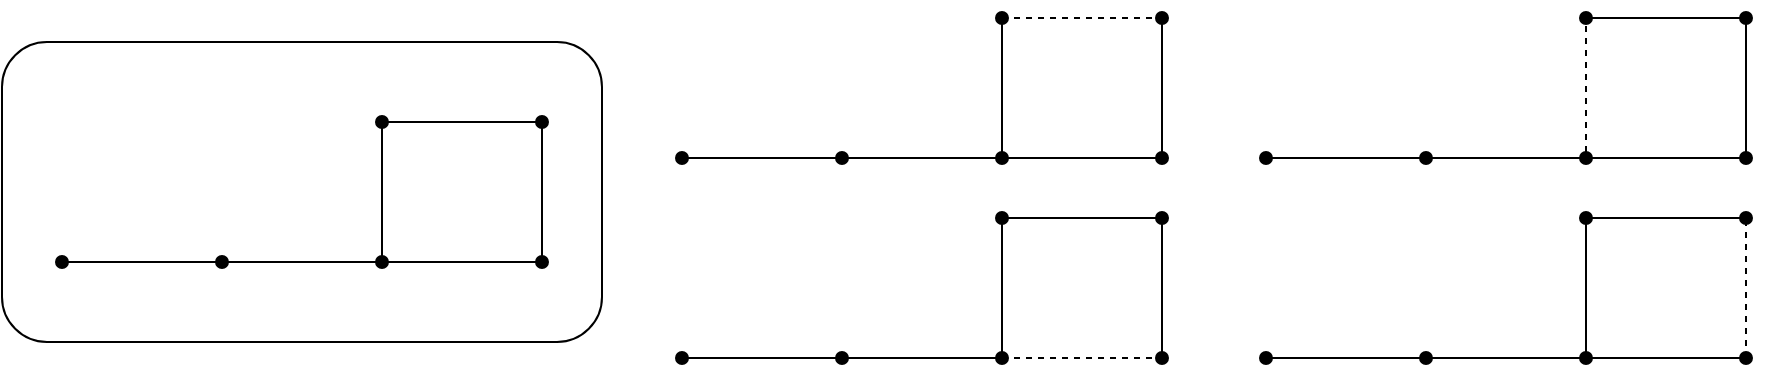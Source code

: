 <mxfile version="26.2.15">
  <diagram name="Page-1" id="1_dtj_4Pmrg1VrUrIA6u">
    <mxGraphModel dx="1113" dy="689" grid="1" gridSize="10" guides="1" tooltips="1" connect="1" arrows="1" fold="1" page="1" pageScale="1" pageWidth="827" pageHeight="1169" math="0" shadow="0">
      <root>
        <mxCell id="0" />
        <mxCell id="1" parent="0" />
        <mxCell id="tVDi1PiD70UsJFbZUKC4-13" value="" style="group" vertex="1" connectable="0" parent="1">
          <mxGeometry x="50" y="160" width="270" height="120" as="geometry" />
        </mxCell>
        <mxCell id="tVDi1PiD70UsJFbZUKC4-7" value="" style="endArrow=oval;html=1;rounded=0;startArrow=oval;startFill=1;endFill=1;" edge="1" parent="tVDi1PiD70UsJFbZUKC4-13">
          <mxGeometry width="50" height="50" relative="1" as="geometry">
            <mxPoint x="160" y="70" as="sourcePoint" />
            <mxPoint x="160" as="targetPoint" />
          </mxGeometry>
        </mxCell>
        <mxCell id="tVDi1PiD70UsJFbZUKC4-8" value="" style="endArrow=oval;html=1;rounded=0;endFill=1;" edge="1" parent="tVDi1PiD70UsJFbZUKC4-13">
          <mxGeometry width="50" height="50" relative="1" as="geometry">
            <mxPoint x="160" y="70" as="sourcePoint" />
            <mxPoint x="240" y="70" as="targetPoint" />
          </mxGeometry>
        </mxCell>
        <mxCell id="tVDi1PiD70UsJFbZUKC4-9" value="" style="endArrow=oval;html=1;rounded=0;endFill=1;" edge="1" parent="tVDi1PiD70UsJFbZUKC4-13">
          <mxGeometry width="50" height="50" relative="1" as="geometry">
            <mxPoint x="240" y="70" as="sourcePoint" />
            <mxPoint x="240" as="targetPoint" />
          </mxGeometry>
        </mxCell>
        <mxCell id="tVDi1PiD70UsJFbZUKC4-10" value="" style="endArrow=none;html=1;rounded=0;" edge="1" parent="tVDi1PiD70UsJFbZUKC4-13">
          <mxGeometry width="50" height="50" relative="1" as="geometry">
            <mxPoint x="160" as="sourcePoint" />
            <mxPoint x="240" as="targetPoint" />
          </mxGeometry>
        </mxCell>
        <mxCell id="tVDi1PiD70UsJFbZUKC4-11" value="" style="endArrow=oval;html=1;rounded=0;startArrow=none;startFill=0;endFill=1;" edge="1" parent="tVDi1PiD70UsJFbZUKC4-13">
          <mxGeometry width="50" height="50" relative="1" as="geometry">
            <mxPoint x="160" y="70" as="sourcePoint" />
            <mxPoint x="80" y="70" as="targetPoint" />
          </mxGeometry>
        </mxCell>
        <mxCell id="tVDi1PiD70UsJFbZUKC4-12" value="" style="endArrow=oval;html=1;rounded=0;startArrow=none;startFill=0;endFill=1;" edge="1" parent="tVDi1PiD70UsJFbZUKC4-13">
          <mxGeometry width="50" height="50" relative="1" as="geometry">
            <mxPoint x="80" y="70" as="sourcePoint" />
            <mxPoint y="70" as="targetPoint" />
          </mxGeometry>
        </mxCell>
        <mxCell id="tVDi1PiD70UsJFbZUKC4-45" value="" style="rounded=1;whiteSpace=wrap;html=1;fillColor=none;" vertex="1" parent="tVDi1PiD70UsJFbZUKC4-13">
          <mxGeometry x="-30" y="-40" width="300" height="150" as="geometry" />
        </mxCell>
        <mxCell id="tVDi1PiD70UsJFbZUKC4-14" value="" style="group" vertex="1" connectable="0" parent="1">
          <mxGeometry x="360" y="108" width="240" height="70" as="geometry" />
        </mxCell>
        <mxCell id="tVDi1PiD70UsJFbZUKC4-15" value="" style="endArrow=oval;html=1;rounded=0;startArrow=oval;startFill=1;endFill=1;" edge="1" parent="tVDi1PiD70UsJFbZUKC4-14">
          <mxGeometry width="50" height="50" relative="1" as="geometry">
            <mxPoint x="160" y="70" as="sourcePoint" />
            <mxPoint x="160" as="targetPoint" />
          </mxGeometry>
        </mxCell>
        <mxCell id="tVDi1PiD70UsJFbZUKC4-16" value="" style="endArrow=oval;html=1;rounded=0;endFill=1;" edge="1" parent="tVDi1PiD70UsJFbZUKC4-14">
          <mxGeometry width="50" height="50" relative="1" as="geometry">
            <mxPoint x="160" y="70" as="sourcePoint" />
            <mxPoint x="240" y="70" as="targetPoint" />
          </mxGeometry>
        </mxCell>
        <mxCell id="tVDi1PiD70UsJFbZUKC4-17" value="" style="endArrow=oval;html=1;rounded=0;endFill=1;" edge="1" parent="tVDi1PiD70UsJFbZUKC4-14">
          <mxGeometry width="50" height="50" relative="1" as="geometry">
            <mxPoint x="240" y="70" as="sourcePoint" />
            <mxPoint x="240" as="targetPoint" />
          </mxGeometry>
        </mxCell>
        <mxCell id="tVDi1PiD70UsJFbZUKC4-18" value="" style="endArrow=none;html=1;rounded=0;dashed=1;" edge="1" parent="tVDi1PiD70UsJFbZUKC4-14">
          <mxGeometry width="50" height="50" relative="1" as="geometry">
            <mxPoint x="160" as="sourcePoint" />
            <mxPoint x="240" as="targetPoint" />
          </mxGeometry>
        </mxCell>
        <mxCell id="tVDi1PiD70UsJFbZUKC4-19" value="" style="endArrow=oval;html=1;rounded=0;startArrow=none;startFill=0;endFill=1;" edge="1" parent="tVDi1PiD70UsJFbZUKC4-14">
          <mxGeometry width="50" height="50" relative="1" as="geometry">
            <mxPoint x="160" y="70" as="sourcePoint" />
            <mxPoint x="80" y="70" as="targetPoint" />
          </mxGeometry>
        </mxCell>
        <mxCell id="tVDi1PiD70UsJFbZUKC4-20" value="" style="endArrow=oval;html=1;rounded=0;startArrow=none;startFill=0;endFill=1;" edge="1" parent="tVDi1PiD70UsJFbZUKC4-14">
          <mxGeometry width="50" height="50" relative="1" as="geometry">
            <mxPoint x="80" y="70" as="sourcePoint" />
            <mxPoint y="70" as="targetPoint" />
          </mxGeometry>
        </mxCell>
        <mxCell id="tVDi1PiD70UsJFbZUKC4-21" value="" style="group" vertex="1" connectable="0" parent="1">
          <mxGeometry x="360" y="208" width="240" height="70" as="geometry" />
        </mxCell>
        <mxCell id="tVDi1PiD70UsJFbZUKC4-22" value="" style="endArrow=oval;html=1;rounded=0;startArrow=oval;startFill=1;endFill=1;" edge="1" parent="tVDi1PiD70UsJFbZUKC4-21">
          <mxGeometry width="50" height="50" relative="1" as="geometry">
            <mxPoint x="160" y="70" as="sourcePoint" />
            <mxPoint x="160" as="targetPoint" />
          </mxGeometry>
        </mxCell>
        <mxCell id="tVDi1PiD70UsJFbZUKC4-23" value="" style="endArrow=oval;html=1;rounded=0;endFill=1;dashed=1;" edge="1" parent="tVDi1PiD70UsJFbZUKC4-21">
          <mxGeometry width="50" height="50" relative="1" as="geometry">
            <mxPoint x="160" y="70" as="sourcePoint" />
            <mxPoint x="240" y="70" as="targetPoint" />
          </mxGeometry>
        </mxCell>
        <mxCell id="tVDi1PiD70UsJFbZUKC4-24" value="" style="endArrow=oval;html=1;rounded=0;endFill=1;" edge="1" parent="tVDi1PiD70UsJFbZUKC4-21">
          <mxGeometry width="50" height="50" relative="1" as="geometry">
            <mxPoint x="240" y="70" as="sourcePoint" />
            <mxPoint x="240" as="targetPoint" />
          </mxGeometry>
        </mxCell>
        <mxCell id="tVDi1PiD70UsJFbZUKC4-25" value="" style="endArrow=none;html=1;rounded=0;" edge="1" parent="tVDi1PiD70UsJFbZUKC4-21">
          <mxGeometry width="50" height="50" relative="1" as="geometry">
            <mxPoint x="160" as="sourcePoint" />
            <mxPoint x="240" as="targetPoint" />
          </mxGeometry>
        </mxCell>
        <mxCell id="tVDi1PiD70UsJFbZUKC4-26" value="" style="endArrow=oval;html=1;rounded=0;startArrow=none;startFill=0;endFill=1;" edge="1" parent="tVDi1PiD70UsJFbZUKC4-21">
          <mxGeometry width="50" height="50" relative="1" as="geometry">
            <mxPoint x="160" y="70" as="sourcePoint" />
            <mxPoint x="80" y="70" as="targetPoint" />
          </mxGeometry>
        </mxCell>
        <mxCell id="tVDi1PiD70UsJFbZUKC4-27" value="" style="endArrow=oval;html=1;rounded=0;startArrow=none;startFill=0;endFill=1;" edge="1" parent="tVDi1PiD70UsJFbZUKC4-21">
          <mxGeometry width="50" height="50" relative="1" as="geometry">
            <mxPoint x="80" y="70" as="sourcePoint" />
            <mxPoint y="70" as="targetPoint" />
          </mxGeometry>
        </mxCell>
        <mxCell id="tVDi1PiD70UsJFbZUKC4-29" value="" style="endArrow=oval;html=1;rounded=0;startArrow=oval;startFill=1;endFill=1;dashed=1;" edge="1" parent="1">
          <mxGeometry width="50" height="50" relative="1" as="geometry">
            <mxPoint x="812" y="178" as="sourcePoint" />
            <mxPoint x="812" y="108" as="targetPoint" />
          </mxGeometry>
        </mxCell>
        <mxCell id="tVDi1PiD70UsJFbZUKC4-30" value="" style="endArrow=oval;html=1;rounded=0;endFill=1;" edge="1" parent="1">
          <mxGeometry width="50" height="50" relative="1" as="geometry">
            <mxPoint x="812" y="178" as="sourcePoint" />
            <mxPoint x="892" y="178" as="targetPoint" />
          </mxGeometry>
        </mxCell>
        <mxCell id="tVDi1PiD70UsJFbZUKC4-31" value="" style="endArrow=oval;html=1;rounded=0;endFill=1;" edge="1" parent="1">
          <mxGeometry width="50" height="50" relative="1" as="geometry">
            <mxPoint x="892" y="178" as="sourcePoint" />
            <mxPoint x="892" y="108" as="targetPoint" />
          </mxGeometry>
        </mxCell>
        <mxCell id="tVDi1PiD70UsJFbZUKC4-32" value="" style="endArrow=none;html=1;rounded=0;" edge="1" parent="1">
          <mxGeometry width="50" height="50" relative="1" as="geometry">
            <mxPoint x="812" y="108" as="sourcePoint" />
            <mxPoint x="892" y="108" as="targetPoint" />
          </mxGeometry>
        </mxCell>
        <mxCell id="tVDi1PiD70UsJFbZUKC4-33" value="" style="endArrow=oval;html=1;rounded=0;startArrow=none;startFill=0;endFill=1;" edge="1" parent="1">
          <mxGeometry width="50" height="50" relative="1" as="geometry">
            <mxPoint x="812" y="178" as="sourcePoint" />
            <mxPoint x="732" y="178" as="targetPoint" />
          </mxGeometry>
        </mxCell>
        <mxCell id="tVDi1PiD70UsJFbZUKC4-34" value="" style="endArrow=oval;html=1;rounded=0;startArrow=none;startFill=0;endFill=1;" edge="1" parent="1">
          <mxGeometry width="50" height="50" relative="1" as="geometry">
            <mxPoint x="732" y="178" as="sourcePoint" />
            <mxPoint x="652" y="178" as="targetPoint" />
          </mxGeometry>
        </mxCell>
        <mxCell id="tVDi1PiD70UsJFbZUKC4-36" value="" style="endArrow=oval;html=1;rounded=0;startArrow=oval;startFill=1;endFill=1;" edge="1" parent="1">
          <mxGeometry width="50" height="50" relative="1" as="geometry">
            <mxPoint x="812" y="278" as="sourcePoint" />
            <mxPoint x="812" y="208" as="targetPoint" />
          </mxGeometry>
        </mxCell>
        <mxCell id="tVDi1PiD70UsJFbZUKC4-37" value="" style="endArrow=oval;html=1;rounded=0;endFill=1;" edge="1" parent="1">
          <mxGeometry width="50" height="50" relative="1" as="geometry">
            <mxPoint x="812" y="278" as="sourcePoint" />
            <mxPoint x="892" y="278" as="targetPoint" />
          </mxGeometry>
        </mxCell>
        <mxCell id="tVDi1PiD70UsJFbZUKC4-38" value="" style="endArrow=oval;html=1;rounded=0;endFill=1;dashed=1;" edge="1" parent="1">
          <mxGeometry width="50" height="50" relative="1" as="geometry">
            <mxPoint x="892" y="278" as="sourcePoint" />
            <mxPoint x="892" y="208" as="targetPoint" />
          </mxGeometry>
        </mxCell>
        <mxCell id="tVDi1PiD70UsJFbZUKC4-39" value="" style="endArrow=none;html=1;rounded=0;" edge="1" parent="1">
          <mxGeometry width="50" height="50" relative="1" as="geometry">
            <mxPoint x="812" y="208" as="sourcePoint" />
            <mxPoint x="892" y="208" as="targetPoint" />
          </mxGeometry>
        </mxCell>
        <mxCell id="tVDi1PiD70UsJFbZUKC4-40" value="" style="endArrow=oval;html=1;rounded=0;startArrow=none;startFill=0;endFill=1;" edge="1" parent="1">
          <mxGeometry width="50" height="50" relative="1" as="geometry">
            <mxPoint x="812" y="278" as="sourcePoint" />
            <mxPoint x="732" y="278" as="targetPoint" />
          </mxGeometry>
        </mxCell>
        <mxCell id="tVDi1PiD70UsJFbZUKC4-41" value="" style="endArrow=oval;html=1;rounded=0;startArrow=none;startFill=0;endFill=1;" edge="1" parent="1">
          <mxGeometry width="50" height="50" relative="1" as="geometry">
            <mxPoint x="732" y="278" as="sourcePoint" />
            <mxPoint x="652" y="278" as="targetPoint" />
          </mxGeometry>
        </mxCell>
      </root>
    </mxGraphModel>
  </diagram>
</mxfile>
